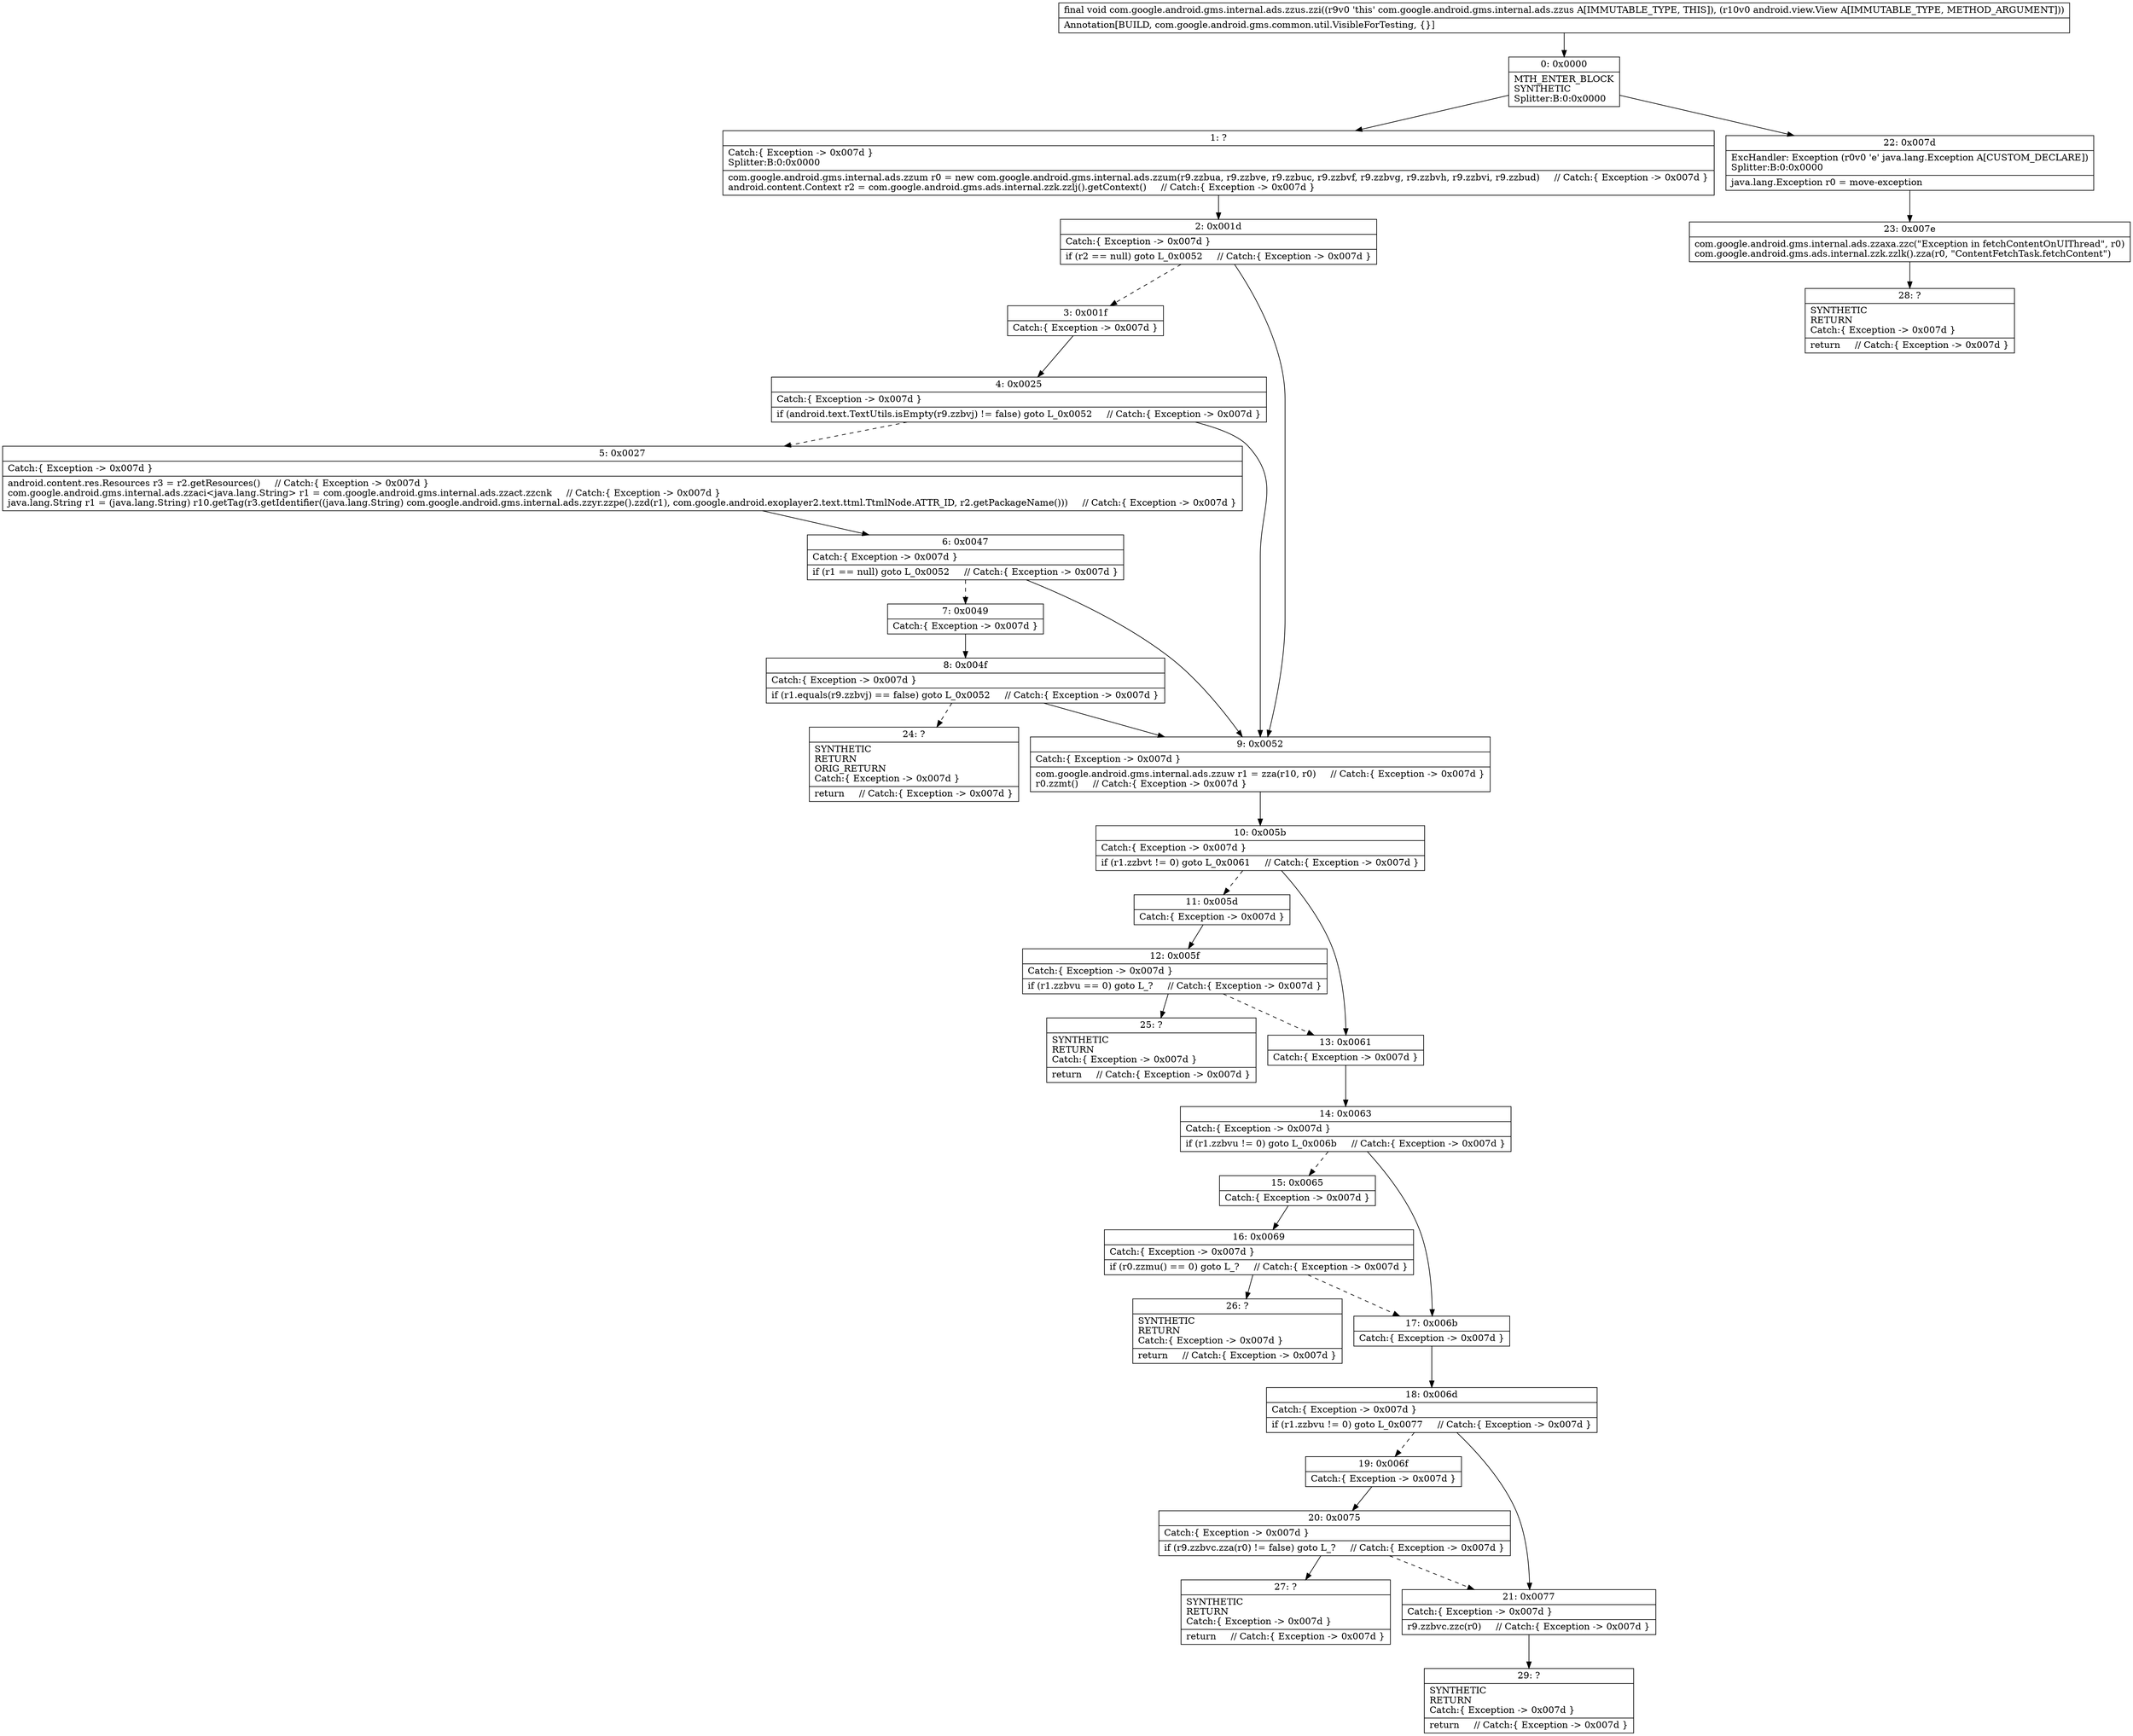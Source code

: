 digraph "CFG forcom.google.android.gms.internal.ads.zzus.zzi(Landroid\/view\/View;)V" {
Node_0 [shape=record,label="{0\:\ 0x0000|MTH_ENTER_BLOCK\lSYNTHETIC\lSplitter:B:0:0x0000\l}"];
Node_1 [shape=record,label="{1\:\ ?|Catch:\{ Exception \-\> 0x007d \}\lSplitter:B:0:0x0000\l|com.google.android.gms.internal.ads.zzum r0 = new com.google.android.gms.internal.ads.zzum(r9.zzbua, r9.zzbve, r9.zzbuc, r9.zzbvf, r9.zzbvg, r9.zzbvh, r9.zzbvi, r9.zzbud)     \/\/ Catch:\{ Exception \-\> 0x007d \}\landroid.content.Context r2 = com.google.android.gms.ads.internal.zzk.zzlj().getContext()     \/\/ Catch:\{ Exception \-\> 0x007d \}\l}"];
Node_2 [shape=record,label="{2\:\ 0x001d|Catch:\{ Exception \-\> 0x007d \}\l|if (r2 == null) goto L_0x0052     \/\/ Catch:\{ Exception \-\> 0x007d \}\l}"];
Node_3 [shape=record,label="{3\:\ 0x001f|Catch:\{ Exception \-\> 0x007d \}\l}"];
Node_4 [shape=record,label="{4\:\ 0x0025|Catch:\{ Exception \-\> 0x007d \}\l|if (android.text.TextUtils.isEmpty(r9.zzbvj) != false) goto L_0x0052     \/\/ Catch:\{ Exception \-\> 0x007d \}\l}"];
Node_5 [shape=record,label="{5\:\ 0x0027|Catch:\{ Exception \-\> 0x007d \}\l|android.content.res.Resources r3 = r2.getResources()     \/\/ Catch:\{ Exception \-\> 0x007d \}\lcom.google.android.gms.internal.ads.zzaci\<java.lang.String\> r1 = com.google.android.gms.internal.ads.zzact.zzcnk     \/\/ Catch:\{ Exception \-\> 0x007d \}\ljava.lang.String r1 = (java.lang.String) r10.getTag(r3.getIdentifier((java.lang.String) com.google.android.gms.internal.ads.zzyr.zzpe().zzd(r1), com.google.android.exoplayer2.text.ttml.TtmlNode.ATTR_ID, r2.getPackageName()))     \/\/ Catch:\{ Exception \-\> 0x007d \}\l}"];
Node_6 [shape=record,label="{6\:\ 0x0047|Catch:\{ Exception \-\> 0x007d \}\l|if (r1 == null) goto L_0x0052     \/\/ Catch:\{ Exception \-\> 0x007d \}\l}"];
Node_7 [shape=record,label="{7\:\ 0x0049|Catch:\{ Exception \-\> 0x007d \}\l}"];
Node_8 [shape=record,label="{8\:\ 0x004f|Catch:\{ Exception \-\> 0x007d \}\l|if (r1.equals(r9.zzbvj) == false) goto L_0x0052     \/\/ Catch:\{ Exception \-\> 0x007d \}\l}"];
Node_9 [shape=record,label="{9\:\ 0x0052|Catch:\{ Exception \-\> 0x007d \}\l|com.google.android.gms.internal.ads.zzuw r1 = zza(r10, r0)     \/\/ Catch:\{ Exception \-\> 0x007d \}\lr0.zzmt()     \/\/ Catch:\{ Exception \-\> 0x007d \}\l}"];
Node_10 [shape=record,label="{10\:\ 0x005b|Catch:\{ Exception \-\> 0x007d \}\l|if (r1.zzbvt != 0) goto L_0x0061     \/\/ Catch:\{ Exception \-\> 0x007d \}\l}"];
Node_11 [shape=record,label="{11\:\ 0x005d|Catch:\{ Exception \-\> 0x007d \}\l}"];
Node_12 [shape=record,label="{12\:\ 0x005f|Catch:\{ Exception \-\> 0x007d \}\l|if (r1.zzbvu == 0) goto L_?     \/\/ Catch:\{ Exception \-\> 0x007d \}\l}"];
Node_13 [shape=record,label="{13\:\ 0x0061|Catch:\{ Exception \-\> 0x007d \}\l}"];
Node_14 [shape=record,label="{14\:\ 0x0063|Catch:\{ Exception \-\> 0x007d \}\l|if (r1.zzbvu != 0) goto L_0x006b     \/\/ Catch:\{ Exception \-\> 0x007d \}\l}"];
Node_15 [shape=record,label="{15\:\ 0x0065|Catch:\{ Exception \-\> 0x007d \}\l}"];
Node_16 [shape=record,label="{16\:\ 0x0069|Catch:\{ Exception \-\> 0x007d \}\l|if (r0.zzmu() == 0) goto L_?     \/\/ Catch:\{ Exception \-\> 0x007d \}\l}"];
Node_17 [shape=record,label="{17\:\ 0x006b|Catch:\{ Exception \-\> 0x007d \}\l}"];
Node_18 [shape=record,label="{18\:\ 0x006d|Catch:\{ Exception \-\> 0x007d \}\l|if (r1.zzbvu != 0) goto L_0x0077     \/\/ Catch:\{ Exception \-\> 0x007d \}\l}"];
Node_19 [shape=record,label="{19\:\ 0x006f|Catch:\{ Exception \-\> 0x007d \}\l}"];
Node_20 [shape=record,label="{20\:\ 0x0075|Catch:\{ Exception \-\> 0x007d \}\l|if (r9.zzbvc.zza(r0) != false) goto L_?     \/\/ Catch:\{ Exception \-\> 0x007d \}\l}"];
Node_21 [shape=record,label="{21\:\ 0x0077|Catch:\{ Exception \-\> 0x007d \}\l|r9.zzbvc.zzc(r0)     \/\/ Catch:\{ Exception \-\> 0x007d \}\l}"];
Node_22 [shape=record,label="{22\:\ 0x007d|ExcHandler: Exception (r0v0 'e' java.lang.Exception A[CUSTOM_DECLARE])\lSplitter:B:0:0x0000\l|java.lang.Exception r0 = move\-exception\l}"];
Node_23 [shape=record,label="{23\:\ 0x007e|com.google.android.gms.internal.ads.zzaxa.zzc(\"Exception in fetchContentOnUIThread\", r0)\lcom.google.android.gms.ads.internal.zzk.zzlk().zza(r0, \"ContentFetchTask.fetchContent\")\l}"];
Node_24 [shape=record,label="{24\:\ ?|SYNTHETIC\lRETURN\lORIG_RETURN\lCatch:\{ Exception \-\> 0x007d \}\l|return     \/\/ Catch:\{ Exception \-\> 0x007d \}\l}"];
Node_25 [shape=record,label="{25\:\ ?|SYNTHETIC\lRETURN\lCatch:\{ Exception \-\> 0x007d \}\l|return     \/\/ Catch:\{ Exception \-\> 0x007d \}\l}"];
Node_26 [shape=record,label="{26\:\ ?|SYNTHETIC\lRETURN\lCatch:\{ Exception \-\> 0x007d \}\l|return     \/\/ Catch:\{ Exception \-\> 0x007d \}\l}"];
Node_27 [shape=record,label="{27\:\ ?|SYNTHETIC\lRETURN\lCatch:\{ Exception \-\> 0x007d \}\l|return     \/\/ Catch:\{ Exception \-\> 0x007d \}\l}"];
Node_28 [shape=record,label="{28\:\ ?|SYNTHETIC\lRETURN\lCatch:\{ Exception \-\> 0x007d \}\l|return     \/\/ Catch:\{ Exception \-\> 0x007d \}\l}"];
Node_29 [shape=record,label="{29\:\ ?|SYNTHETIC\lRETURN\lCatch:\{ Exception \-\> 0x007d \}\l|return     \/\/ Catch:\{ Exception \-\> 0x007d \}\l}"];
MethodNode[shape=record,label="{final void com.google.android.gms.internal.ads.zzus.zzi((r9v0 'this' com.google.android.gms.internal.ads.zzus A[IMMUTABLE_TYPE, THIS]), (r10v0 android.view.View A[IMMUTABLE_TYPE, METHOD_ARGUMENT]))  | Annotation[BUILD, com.google.android.gms.common.util.VisibleForTesting, \{\}]\l}"];
MethodNode -> Node_0;
Node_0 -> Node_1;
Node_0 -> Node_22;
Node_1 -> Node_2;
Node_2 -> Node_3[style=dashed];
Node_2 -> Node_9;
Node_3 -> Node_4;
Node_4 -> Node_5[style=dashed];
Node_4 -> Node_9;
Node_5 -> Node_6;
Node_6 -> Node_7[style=dashed];
Node_6 -> Node_9;
Node_7 -> Node_8;
Node_8 -> Node_9;
Node_8 -> Node_24[style=dashed];
Node_9 -> Node_10;
Node_10 -> Node_11[style=dashed];
Node_10 -> Node_13;
Node_11 -> Node_12;
Node_12 -> Node_13[style=dashed];
Node_12 -> Node_25;
Node_13 -> Node_14;
Node_14 -> Node_15[style=dashed];
Node_14 -> Node_17;
Node_15 -> Node_16;
Node_16 -> Node_17[style=dashed];
Node_16 -> Node_26;
Node_17 -> Node_18;
Node_18 -> Node_19[style=dashed];
Node_18 -> Node_21;
Node_19 -> Node_20;
Node_20 -> Node_21[style=dashed];
Node_20 -> Node_27;
Node_21 -> Node_29;
Node_22 -> Node_23;
Node_23 -> Node_28;
}

